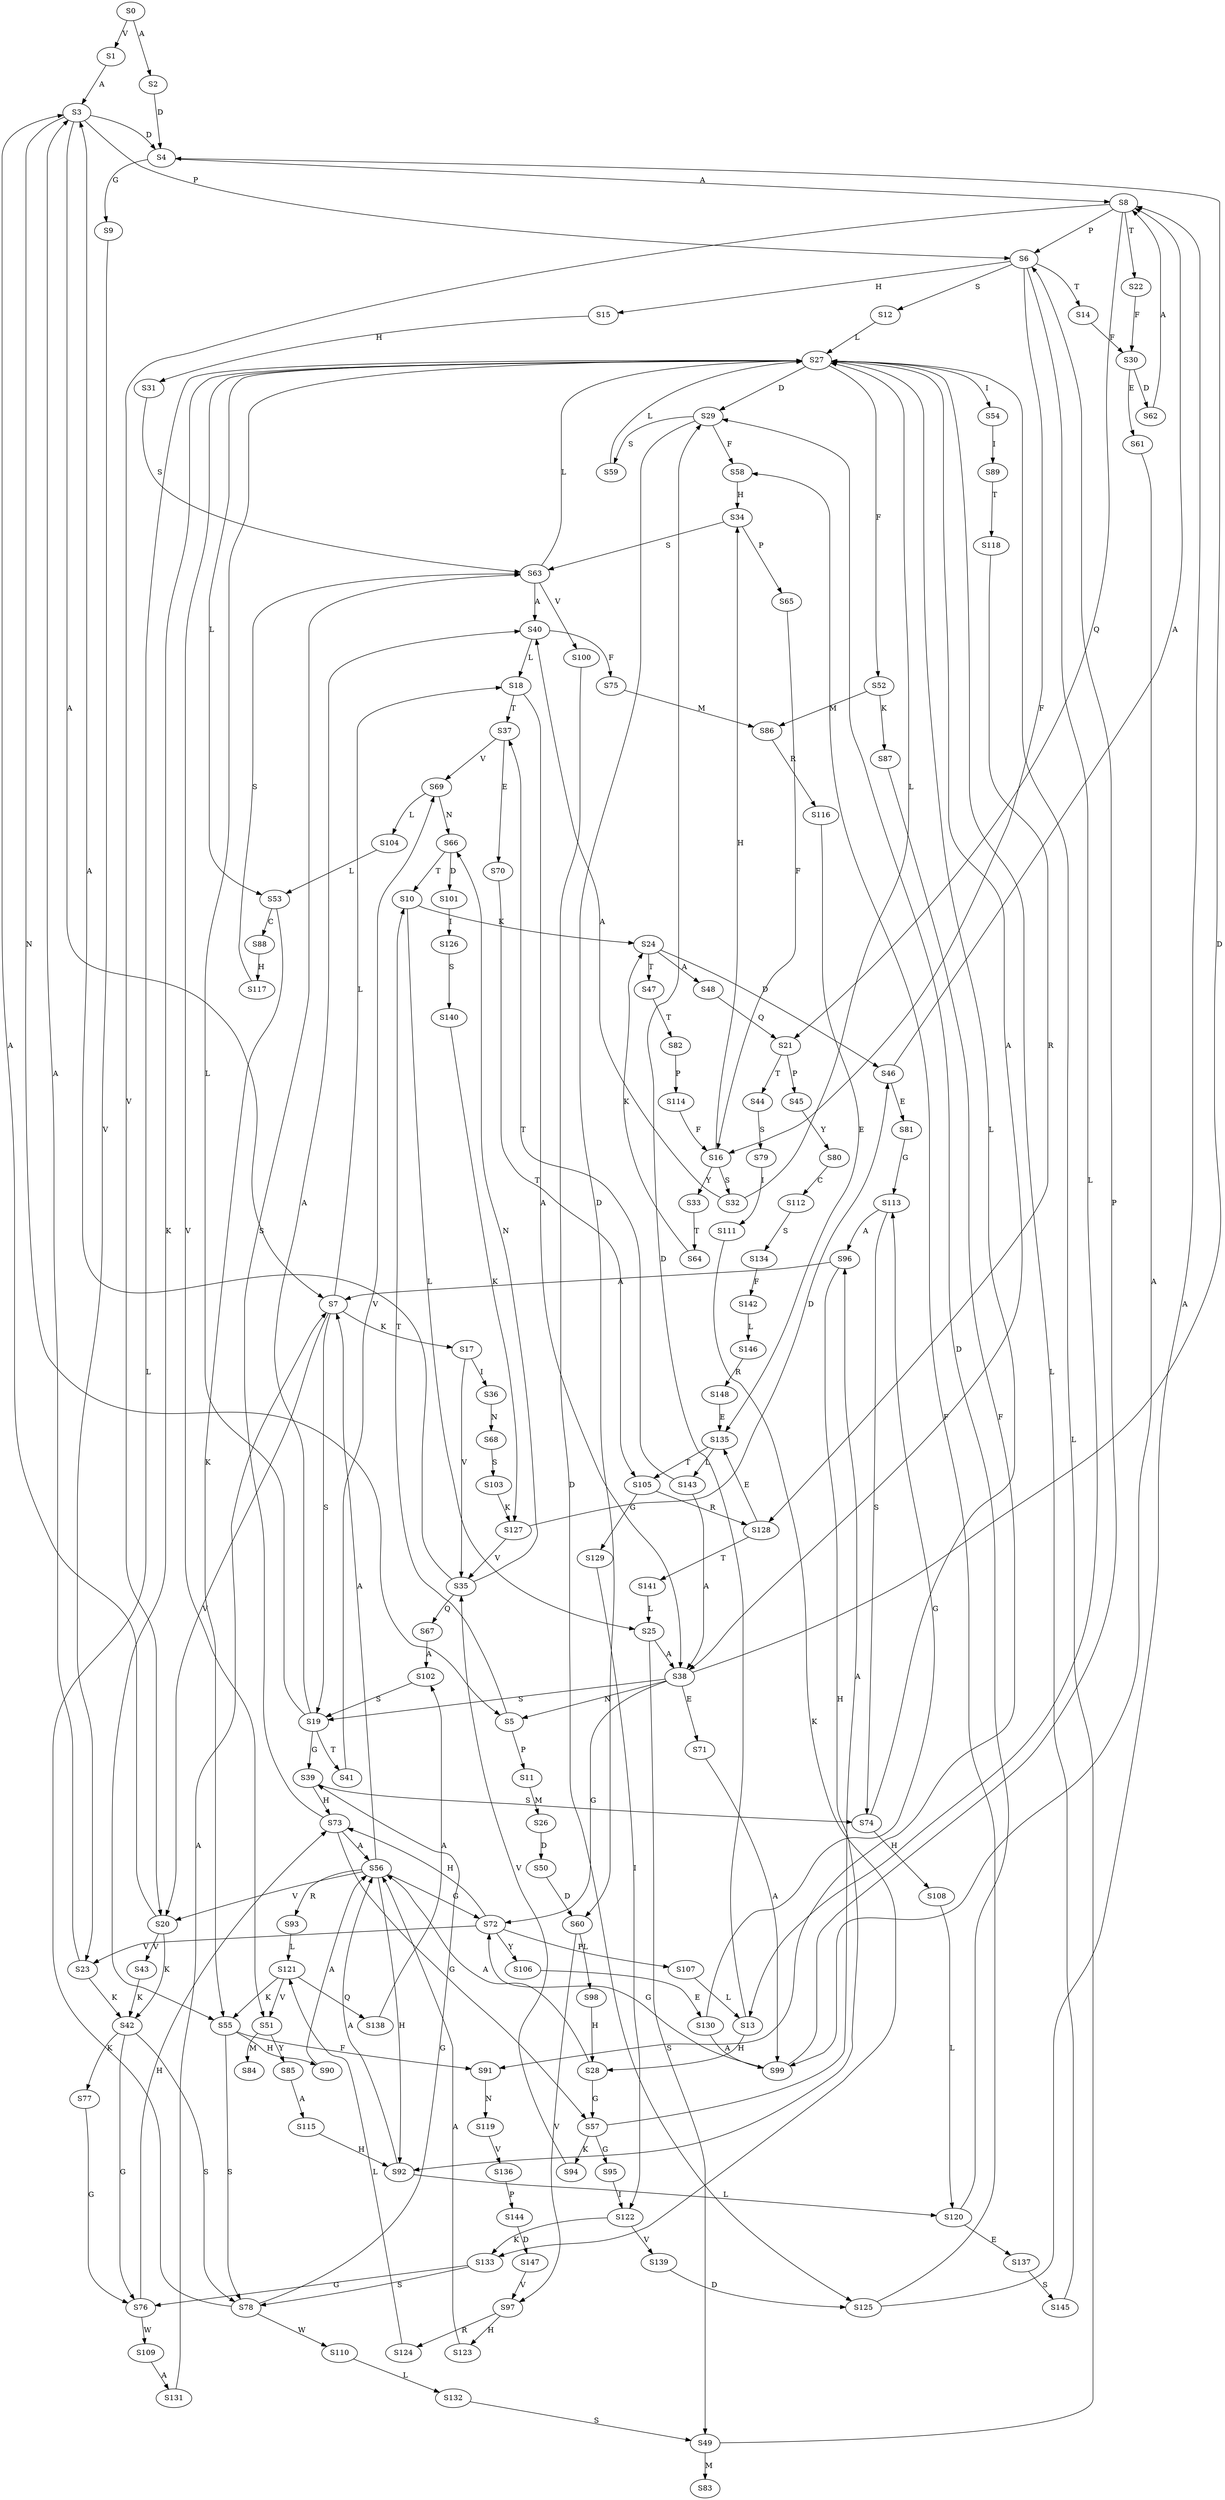 strict digraph  {
	S0 -> S1 [ label = V ];
	S0 -> S2 [ label = A ];
	S1 -> S3 [ label = A ];
	S2 -> S4 [ label = D ];
	S3 -> S5 [ label = N ];
	S3 -> S6 [ label = P ];
	S3 -> S7 [ label = A ];
	S3 -> S4 [ label = D ];
	S4 -> S8 [ label = A ];
	S4 -> S9 [ label = G ];
	S5 -> S10 [ label = T ];
	S5 -> S11 [ label = P ];
	S6 -> S12 [ label = S ];
	S6 -> S13 [ label = L ];
	S6 -> S14 [ label = T ];
	S6 -> S15 [ label = H ];
	S6 -> S16 [ label = F ];
	S7 -> S17 [ label = K ];
	S7 -> S18 [ label = L ];
	S7 -> S19 [ label = S ];
	S7 -> S20 [ label = V ];
	S8 -> S6 [ label = P ];
	S8 -> S20 [ label = V ];
	S8 -> S21 [ label = Q ];
	S8 -> S22 [ label = T ];
	S9 -> S23 [ label = V ];
	S10 -> S24 [ label = K ];
	S10 -> S25 [ label = L ];
	S11 -> S26 [ label = M ];
	S12 -> S27 [ label = L ];
	S13 -> S28 [ label = H ];
	S13 -> S29 [ label = D ];
	S14 -> S30 [ label = F ];
	S15 -> S31 [ label = H ];
	S16 -> S32 [ label = S ];
	S16 -> S33 [ label = Y ];
	S16 -> S34 [ label = H ];
	S17 -> S35 [ label = V ];
	S17 -> S36 [ label = I ];
	S18 -> S37 [ label = T ];
	S18 -> S38 [ label = A ];
	S19 -> S39 [ label = G ];
	S19 -> S27 [ label = L ];
	S19 -> S40 [ label = A ];
	S19 -> S41 [ label = T ];
	S20 -> S42 [ label = K ];
	S20 -> S3 [ label = A ];
	S20 -> S43 [ label = V ];
	S21 -> S44 [ label = T ];
	S21 -> S45 [ label = P ];
	S22 -> S30 [ label = F ];
	S23 -> S42 [ label = K ];
	S23 -> S3 [ label = A ];
	S24 -> S46 [ label = D ];
	S24 -> S47 [ label = T ];
	S24 -> S48 [ label = A ];
	S25 -> S38 [ label = A ];
	S25 -> S49 [ label = S ];
	S26 -> S50 [ label = D ];
	S27 -> S51 [ label = V ];
	S27 -> S52 [ label = F ];
	S27 -> S29 [ label = D ];
	S27 -> S38 [ label = A ];
	S27 -> S53 [ label = L ];
	S27 -> S54 [ label = I ];
	S27 -> S55 [ label = K ];
	S28 -> S56 [ label = A ];
	S28 -> S57 [ label = G ];
	S29 -> S58 [ label = F ];
	S29 -> S59 [ label = S ];
	S29 -> S60 [ label = D ];
	S30 -> S61 [ label = E ];
	S30 -> S62 [ label = D ];
	S31 -> S63 [ label = S ];
	S32 -> S27 [ label = L ];
	S32 -> S40 [ label = A ];
	S33 -> S64 [ label = T ];
	S34 -> S65 [ label = P ];
	S34 -> S63 [ label = S ];
	S35 -> S66 [ label = N ];
	S35 -> S67 [ label = Q ];
	S35 -> S3 [ label = A ];
	S36 -> S68 [ label = N ];
	S37 -> S69 [ label = V ];
	S37 -> S70 [ label = E ];
	S38 -> S71 [ label = E ];
	S38 -> S4 [ label = D ];
	S38 -> S5 [ label = N ];
	S38 -> S19 [ label = S ];
	S38 -> S72 [ label = G ];
	S39 -> S73 [ label = H ];
	S39 -> S74 [ label = S ];
	S40 -> S75 [ label = F ];
	S40 -> S18 [ label = L ];
	S41 -> S69 [ label = V ];
	S42 -> S76 [ label = G ];
	S42 -> S77 [ label = K ];
	S42 -> S78 [ label = S ];
	S43 -> S42 [ label = K ];
	S44 -> S79 [ label = S ];
	S45 -> S80 [ label = Y ];
	S46 -> S8 [ label = A ];
	S46 -> S81 [ label = E ];
	S47 -> S82 [ label = T ];
	S48 -> S21 [ label = Q ];
	S49 -> S83 [ label = M ];
	S49 -> S27 [ label = L ];
	S50 -> S60 [ label = D ];
	S51 -> S84 [ label = M ];
	S51 -> S85 [ label = Y ];
	S52 -> S86 [ label = M ];
	S52 -> S87 [ label = K ];
	S53 -> S55 [ label = K ];
	S53 -> S88 [ label = C ];
	S54 -> S89 [ label = I ];
	S55 -> S90 [ label = H ];
	S55 -> S91 [ label = F ];
	S55 -> S78 [ label = S ];
	S56 -> S72 [ label = G ];
	S56 -> S20 [ label = V ];
	S56 -> S92 [ label = H ];
	S56 -> S7 [ label = A ];
	S56 -> S93 [ label = R ];
	S57 -> S94 [ label = K ];
	S57 -> S95 [ label = G ];
	S57 -> S96 [ label = A ];
	S58 -> S34 [ label = H ];
	S59 -> S27 [ label = L ];
	S60 -> S97 [ label = V ];
	S60 -> S98 [ label = L ];
	S61 -> S99 [ label = A ];
	S62 -> S8 [ label = A ];
	S63 -> S27 [ label = L ];
	S63 -> S100 [ label = V ];
	S63 -> S40 [ label = A ];
	S64 -> S24 [ label = K ];
	S65 -> S16 [ label = F ];
	S66 -> S10 [ label = T ];
	S66 -> S101 [ label = D ];
	S67 -> S102 [ label = A ];
	S68 -> S103 [ label = S ];
	S69 -> S104 [ label = L ];
	S69 -> S66 [ label = N ];
	S70 -> S105 [ label = T ];
	S71 -> S99 [ label = A ];
	S72 -> S23 [ label = V ];
	S72 -> S106 [ label = Y ];
	S72 -> S73 [ label = H ];
	S72 -> S107 [ label = P ];
	S73 -> S63 [ label = S ];
	S73 -> S57 [ label = G ];
	S73 -> S56 [ label = A ];
	S74 -> S27 [ label = L ];
	S74 -> S108 [ label = H ];
	S75 -> S86 [ label = M ];
	S76 -> S109 [ label = W ];
	S76 -> S73 [ label = H ];
	S77 -> S76 [ label = G ];
	S78 -> S110 [ label = W ];
	S78 -> S39 [ label = G ];
	S78 -> S27 [ label = L ];
	S79 -> S111 [ label = I ];
	S80 -> S112 [ label = C ];
	S81 -> S113 [ label = G ];
	S82 -> S114 [ label = P ];
	S85 -> S115 [ label = A ];
	S86 -> S116 [ label = R ];
	S87 -> S91 [ label = F ];
	S88 -> S117 [ label = H ];
	S89 -> S118 [ label = T ];
	S90 -> S56 [ label = A ];
	S91 -> S119 [ label = N ];
	S92 -> S56 [ label = A ];
	S92 -> S120 [ label = L ];
	S93 -> S121 [ label = L ];
	S94 -> S35 [ label = V ];
	S95 -> S122 [ label = I ];
	S96 -> S92 [ label = H ];
	S96 -> S7 [ label = A ];
	S97 -> S123 [ label = H ];
	S97 -> S124 [ label = R ];
	S98 -> S28 [ label = H ];
	S99 -> S72 [ label = G ];
	S99 -> S6 [ label = P ];
	S100 -> S125 [ label = D ];
	S101 -> S126 [ label = I ];
	S102 -> S19 [ label = S ];
	S103 -> S127 [ label = K ];
	S104 -> S53 [ label = L ];
	S105 -> S128 [ label = R ];
	S105 -> S129 [ label = G ];
	S106 -> S130 [ label = E ];
	S107 -> S13 [ label = L ];
	S108 -> S120 [ label = L ];
	S109 -> S131 [ label = A ];
	S110 -> S132 [ label = L ];
	S111 -> S133 [ label = K ];
	S112 -> S134 [ label = S ];
	S113 -> S96 [ label = A ];
	S113 -> S74 [ label = S ];
	S114 -> S16 [ label = F ];
	S115 -> S92 [ label = H ];
	S116 -> S135 [ label = E ];
	S117 -> S63 [ label = S ];
	S118 -> S128 [ label = R ];
	S119 -> S136 [ label = V ];
	S120 -> S29 [ label = D ];
	S120 -> S137 [ label = E ];
	S121 -> S55 [ label = K ];
	S121 -> S138 [ label = Q ];
	S121 -> S51 [ label = V ];
	S122 -> S133 [ label = K ];
	S122 -> S139 [ label = V ];
	S123 -> S56 [ label = A ];
	S124 -> S121 [ label = L ];
	S125 -> S58 [ label = F ];
	S125 -> S8 [ label = A ];
	S126 -> S140 [ label = S ];
	S127 -> S46 [ label = D ];
	S127 -> S35 [ label = V ];
	S128 -> S141 [ label = T ];
	S128 -> S135 [ label = E ];
	S129 -> S122 [ label = I ];
	S130 -> S113 [ label = G ];
	S130 -> S99 [ label = A ];
	S131 -> S7 [ label = A ];
	S132 -> S49 [ label = S ];
	S133 -> S76 [ label = G ];
	S133 -> S78 [ label = S ];
	S134 -> S142 [ label = F ];
	S135 -> S143 [ label = L ];
	S135 -> S105 [ label = T ];
	S136 -> S144 [ label = P ];
	S137 -> S145 [ label = S ];
	S138 -> S102 [ label = A ];
	S139 -> S125 [ label = D ];
	S140 -> S127 [ label = K ];
	S141 -> S25 [ label = L ];
	S142 -> S146 [ label = L ];
	S143 -> S38 [ label = A ];
	S143 -> S37 [ label = T ];
	S144 -> S147 [ label = D ];
	S145 -> S27 [ label = L ];
	S146 -> S148 [ label = R ];
	S147 -> S97 [ label = V ];
	S148 -> S135 [ label = E ];
}
